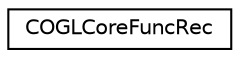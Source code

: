 digraph "Graphical Class Hierarchy"
{
  edge [fontname="Helvetica",fontsize="10",labelfontname="Helvetica",labelfontsize="10"];
  node [fontname="Helvetica",fontsize="10",shape=record];
  rankdir="LR";
  Node1 [label="COGLCoreFuncRec",height=0.2,width=0.4,color="black", fillcolor="white", style="filled",URL="$struct_c_o_g_l_core_func_rec.html"];
}
